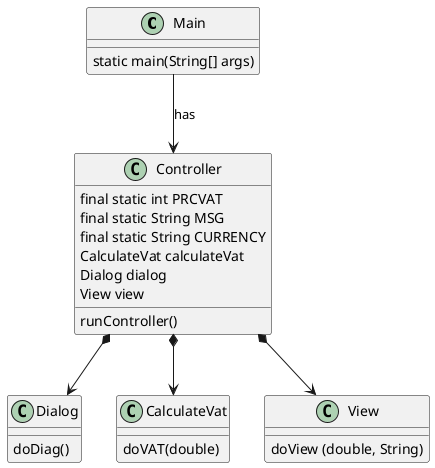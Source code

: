 @startuml

Main --> Controller: has
Controller *--> Dialog
Controller *--> CalculateVat
Controller *--> View

Main : static main(String[] args)

Controller : final static int PRCVAT
Controller : final static String MSG
Controller : final static String CURRENCY
Controller : CalculateVat calculateVat
Controller : Dialog dialog
Controller : View view
Controller : runController()

CalculateVat : doVAT(double)

View : doView (double, String)

Dialog : doDiag()

@enduml